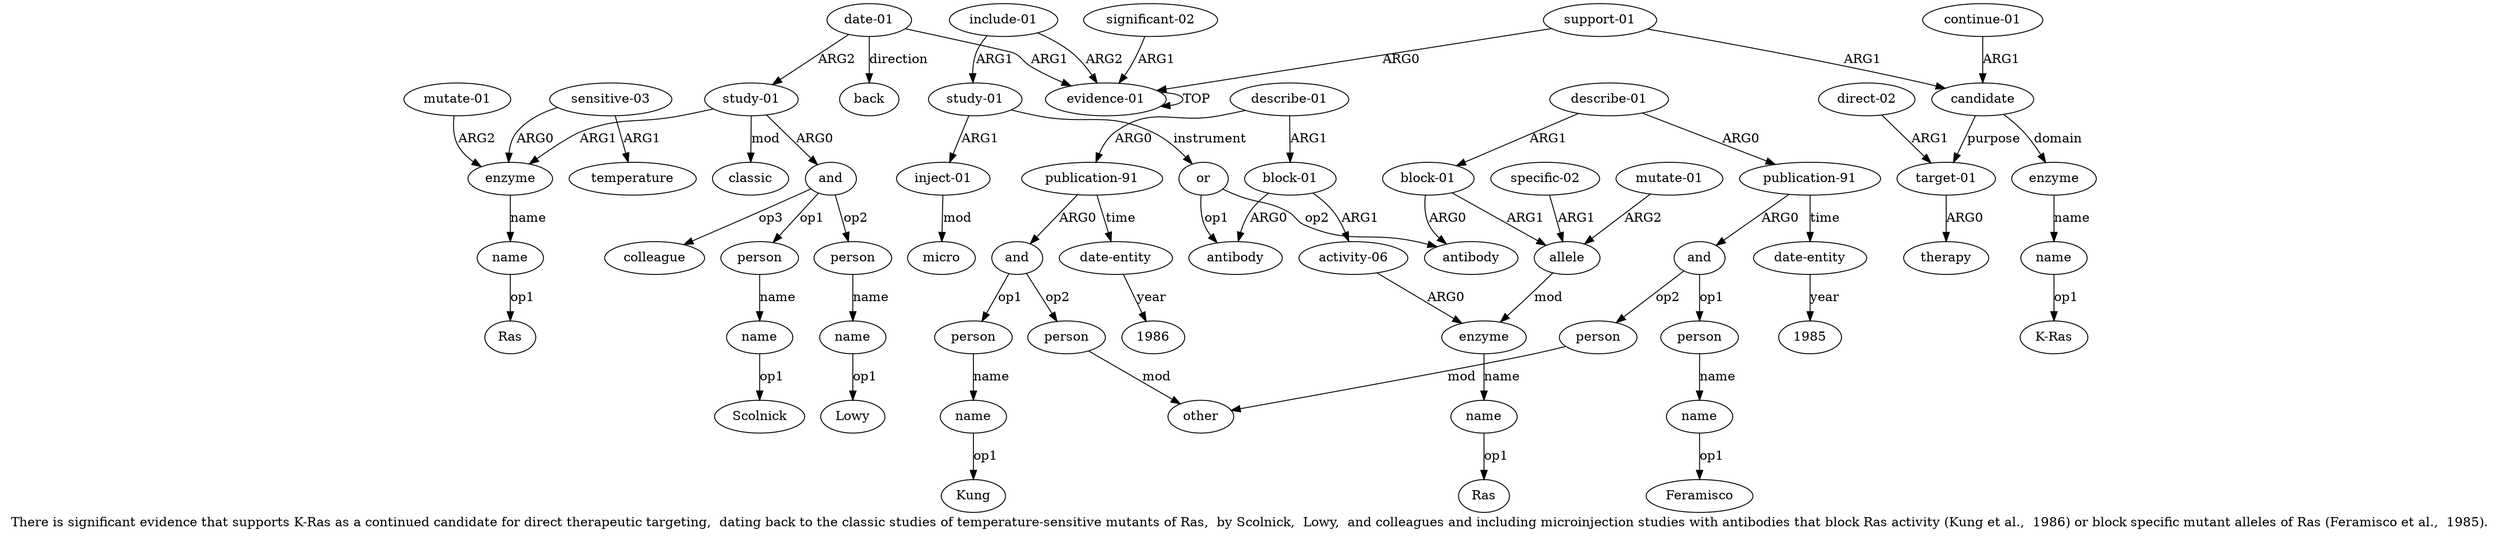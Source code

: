 digraph  {
	graph [label="There is significant evidence that supports K-Ras as a continued candidate for direct therapeutic targeting,  dating back to the \
classic studies of temperature-sensitive mutants of Ras,  by Scolnick,  Lowy,  and colleagues and including microinjection studies \
with antibodies that block Ras activity (Kung et al.,  1986) or block specific mutant alleles of Ras (Feramisco et al.,  1985)."];
	node [label="\N"];
	a20	 [color=black,
		gold_ind=20,
		gold_label="mutate-01",
		label="mutate-01",
		test_ind=20,
		test_label="mutate-01"];
	a18	 [color=black,
		gold_ind=18,
		gold_label=enzyme,
		label=enzyme,
		test_ind=18,
		test_label=enzyme];
	a20 -> a18 [key=0,
	color=black,
	gold_label=ARG2,
	label=ARG2,
	test_label=ARG2];
a21 [color=black,
	gold_ind=21,
	gold_label="sensitive-03",
	label="sensitive-03",
	test_ind=21,
	test_label="sensitive-03"];
a22 [color=black,
	gold_ind=22,
	gold_label=temperature,
	label=temperature,
	test_ind=22,
	test_label=temperature];
a21 -> a22 [key=0,
color=black,
gold_label=ARG1,
label=ARG1,
test_label=ARG1];
a21 -> a18 [key=0,
color=black,
gold_label=ARG0,
label=ARG0,
test_label=ARG0];
a23 [color=black,
gold_ind=23,
gold_label=classic,
label=classic,
test_ind=23,
test_label=classic];
a24 [color=black,
gold_ind=24,
gold_label=back,
label=back,
test_ind=24,
test_label=back];
a25 [color=black,
gold_ind=25,
gold_label="include-01",
label="include-01",
test_ind=25,
test_label="include-01"];
a26 [color=black,
gold_ind=26,
gold_label="study-01",
label="study-01",
test_ind=26,
test_label="study-01"];
a25 -> a26 [key=0,
color=black,
gold_label=ARG1,
label=ARG1,
test_label=ARG1];
a0 [color=black,
gold_ind=0,
gold_label="evidence-01",
label="evidence-01",
test_ind=0,
test_label="evidence-01"];
a25 -> a0 [key=0,
color=black,
gold_label=ARG2,
label=ARG2,
test_label=ARG2];
a27 [color=black,
gold_ind=27,
gold_label="inject-01",
label="inject-01",
test_ind=27,
test_label="inject-01"];
a26 -> a27 [key=0,
color=black,
gold_label=ARG1,
label=ARG1,
test_label=ARG1];
a29 [color=black,
gold_ind=29,
gold_label=or,
label=or,
test_ind=29,
test_label=or];
a26 -> a29 [key=0,
color=black,
gold_label=instrument,
label=instrument,
test_label=instrument];
a28 [color=black,
gold_ind=28,
gold_label=micro,
label=micro,
test_ind=28,
test_label=micro];
a27 -> a28 [key=0,
color=black,
gold_label=mod,
label=mod,
test_label=mod];
a30 [color=black,
gold_ind=30,
gold_label=antibody,
label=antibody,
test_ind=30,
test_label=antibody];
a29 -> a30 [key=0,
color=black,
gold_label=op1,
label=op1,
test_label=op1];
a43 [color=black,
gold_ind=43,
gold_label=antibody,
label=antibody,
test_ind=43,
test_label=antibody];
a29 -> a43 [key=0,
color=black,
gold_label=op2,
label=op2,
test_label=op2];
a31 [color=black,
gold_ind=31,
gold_label="block-01",
label="block-01",
test_ind=31,
test_label="block-01"];
a31 -> a30 [key=0,
color=black,
gold_label=ARG0,
label=ARG0,
test_label=ARG0];
a32 [color=black,
gold_ind=32,
gold_label="activity-06",
label="activity-06",
test_ind=32,
test_label="activity-06"];
a31 -> a32 [key=0,
color=black,
gold_label=ARG1,
label=ARG1,
test_label=ARG1];
"a9 K-Ras" [color=black,
gold_ind=-1,
gold_label="K-Ras",
label="K-Ras",
test_ind=-1,
test_label="K-Ras"];
"a39 Kung" [color=black,
gold_ind=-1,
gold_label=Kung,
label=Kung,
test_ind=-1,
test_label=Kung];
a37 [color=black,
gold_ind=37,
gold_label=and,
label=and,
test_ind=37,
test_label=and];
a38 [color=black,
gold_ind=38,
gold_label=person,
label=person,
test_ind=38,
test_label=person];
a37 -> a38 [key=0,
color=black,
gold_label=op1,
label=op1,
test_label=op1];
a40 [color=black,
gold_ind=40,
gold_label=person,
label=person,
test_ind=40,
test_label=person];
a37 -> a40 [key=0,
color=black,
gold_label=op2,
label=op2,
test_label=op2];
"a16 Lowy" [color=black,
gold_ind=-1,
gold_label=Lowy,
label=Lowy,
test_ind=-1,
test_label=Lowy];
a36 [color=black,
gold_ind=36,
gold_label="publication-91",
label="publication-91",
test_ind=36,
test_label="publication-91"];
a36 -> a37 [key=0,
color=black,
gold_label=ARG0,
label=ARG0,
test_label=ARG0];
a42 [color=black,
gold_ind=42,
gold_label="date-entity",
label="date-entity",
test_ind=42,
test_label="date-entity"];
a36 -> a42 [key=0,
color=black,
gold_label=time,
label=time,
test_label=time];
a33 [color=black,
gold_ind=33,
gold_label=enzyme,
label=enzyme,
test_ind=33,
test_label=enzyme];
a34 [color=black,
gold_ind=34,
gold_label=name,
label=name,
test_ind=34,
test_label=name];
a33 -> a34 [key=0,
color=black,
gold_label=name,
label=name,
test_label=name];
a35 [color=black,
gold_ind=35,
gold_label="describe-01",
label="describe-01",
test_ind=35,
test_label="describe-01"];
a35 -> a31 [key=0,
color=black,
gold_label=ARG1,
label=ARG1,
test_label=ARG1];
a35 -> a36 [key=0,
color=black,
gold_label=ARG0,
label=ARG0,
test_label=ARG0];
"a52 Feramisco" [color=black,
gold_ind=-1,
gold_label=Feramisco,
label=Feramisco,
test_ind=-1,
test_label=Feramisco];
"a34 Ras" [color=black,
gold_ind=-1,
gold_label=Ras,
label=Ras,
test_ind=-1,
test_label=Ras];
a34 -> "a34 Ras" [key=0,
color=black,
gold_label=op1,
label=op1,
test_label=op1];
a51 [color=black,
gold_ind=51,
gold_label=person,
label=person,
test_ind=51,
test_label=person];
a52 [color=black,
gold_ind=52,
gold_label=name,
label=name,
test_ind=52,
test_label=name];
a51 -> a52 [key=0,
color=black,
gold_label=name,
label=name,
test_label=name];
a50 [color=black,
gold_ind=50,
gold_label=and,
label=and,
test_ind=50,
test_label=and];
a50 -> a51 [key=0,
color=black,
gold_label=op1,
label=op1,
test_label=op1];
a53 [color=black,
gold_ind=53,
gold_label=person,
label=person,
test_ind=53,
test_label=person];
a50 -> a53 [key=0,
color=black,
gold_label=op2,
label=op2,
test_label=op2];
a41 [color=black,
gold_ind=41,
gold_label=other,
label=other,
test_ind=41,
test_label=other];
a53 -> a41 [key=0,
color=black,
gold_label=mod,
label=mod,
test_label=mod];
a52 -> "a52 Feramisco" [key=0,
color=black,
gold_label=op1,
label=op1,
test_label=op1];
a54 [color=black,
gold_ind=54,
gold_label="date-entity",
label="date-entity",
test_ind=54,
test_label="date-entity"];
"a54 1985" [color=black,
gold_ind=-1,
gold_label=1985,
label=1985,
test_ind=-1,
test_label=1985];
a54 -> "a54 1985" [key=0,
color=black,
gold_label=year,
label=year,
test_label=year];
a32 -> a33 [key=0,
color=black,
gold_label=ARG0,
label=ARG0,
test_label=ARG0];
a15 [color=black,
gold_ind=15,
gold_label=person,
label=person,
test_ind=15,
test_label=person];
a16 [color=black,
gold_ind=16,
gold_label=name,
label=name,
test_ind=16,
test_label=name];
a15 -> a16 [key=0,
color=black,
gold_label=name,
label=name,
test_label=name];
a14 [color=black,
gold_ind=14,
gold_label=name,
label=name,
test_ind=14,
test_label=name];
"a14 Scolnick" [color=black,
gold_ind=-1,
gold_label=Scolnick,
label=Scolnick,
test_ind=-1,
test_label=Scolnick];
a14 -> "a14 Scolnick" [key=0,
color=black,
gold_label=op1,
label=op1,
test_label=op1];
a17 [color=black,
gold_ind=17,
gold_label=colleague,
label=colleague,
test_ind=17,
test_label=colleague];
a16 -> "a16 Lowy" [key=0,
color=black,
gold_label=op1,
label=op1,
test_label=op1];
a11 [color=black,
gold_ind=11,
gold_label="study-01",
label="study-01",
test_ind=11,
test_label="study-01"];
a11 -> a23 [key=0,
color=black,
gold_label=mod,
label=mod,
test_label=mod];
a12 [color=black,
gold_ind=12,
gold_label=and,
label=and,
test_ind=12,
test_label=and];
a11 -> a12 [key=0,
color=black,
gold_label=ARG0,
label=ARG0,
test_label=ARG0];
a11 -> a18 [key=0,
color=black,
gold_label=ARG1,
label=ARG1,
test_label=ARG1];
a10 [color=black,
gold_ind=10,
gold_label="date-01",
label="date-01",
test_ind=10,
test_label="date-01"];
a10 -> a24 [key=0,
color=black,
gold_label=direction,
label=direction,
test_label=direction];
a10 -> a11 [key=0,
color=black,
gold_label=ARG2,
label=ARG2,
test_label=ARG2];
a10 -> a0 [key=0,
color=black,
gold_label=ARG1,
label=ARG1,
test_label=ARG1];
a13 [color=black,
gold_ind=13,
gold_label=person,
label=person,
test_ind=13,
test_label=person];
a13 -> a14 [key=0,
color=black,
gold_label=name,
label=name,
test_label=name];
a12 -> a15 [key=0,
color=black,
gold_label=op2,
label=op2,
test_label=op2];
a12 -> a17 [key=0,
color=black,
gold_label=op3,
label=op3,
test_label=op3];
a12 -> a13 [key=0,
color=black,
gold_label=op1,
label=op1,
test_label=op1];
a39 [color=black,
gold_ind=39,
gold_label=name,
label=name,
test_ind=39,
test_label=name];
a39 -> "a39 Kung" [key=0,
color=black,
gold_label=op1,
label=op1,
test_label=op1];
a38 -> a39 [key=0,
color=black,
gold_label=name,
label=name,
test_label=name];
a19 [color=black,
gold_ind=19,
gold_label=name,
label=name,
test_ind=19,
test_label=name];
"a19 Ras" [color=black,
gold_ind=-1,
gold_label=Ras,
label=Ras,
test_ind=-1,
test_label=Ras];
a19 -> "a19 Ras" [key=0,
color=black,
gold_label=op1,
label=op1,
test_label=op1];
a18 -> a19 [key=0,
color=black,
gold_label=name,
label=name,
test_label=name];
a1 [color=black,
gold_ind=1,
gold_label="significant-02",
label="significant-02",
test_ind=1,
test_label="significant-02"];
a1 -> a0 [key=0,
color=black,
gold_label=ARG1,
label=ARG1,
test_label=ARG1];
a0 -> a0 [key=0,
color=black,
gold_label=TOP,
label=TOP,
test_label=TOP];
a3 [color=black,
gold_ind=3,
gold_label=candidate,
label=candidate,
test_ind=3,
test_label=candidate];
a4 [color=black,
gold_ind=4,
gold_label="target-01",
label="target-01",
test_ind=4,
test_label="target-01"];
a3 -> a4 [key=0,
color=black,
gold_label=purpose,
label=purpose,
test_label=purpose];
a8 [color=black,
gold_ind=8,
gold_label=enzyme,
label=enzyme,
test_ind=8,
test_label=enzyme];
a3 -> a8 [key=0,
color=black,
gold_label=domain,
label=domain,
test_label=domain];
a2 [color=black,
gold_ind=2,
gold_label="support-01",
label="support-01",
test_ind=2,
test_label="support-01"];
a2 -> a0 [key=0,
color=black,
gold_label=ARG0,
label=ARG0,
test_label=ARG0];
a2 -> a3 [key=0,
color=black,
gold_label=ARG1,
label=ARG1,
test_label=ARG1];
a5 [color=black,
gold_ind=5,
gold_label=therapy,
label=therapy,
test_ind=5,
test_label=therapy];
a4 -> a5 [key=0,
color=black,
gold_label=ARG0,
label=ARG0,
test_label=ARG0];
a7 [color=black,
gold_ind=7,
gold_label="continue-01",
label="continue-01",
test_ind=7,
test_label="continue-01"];
a7 -> a3 [key=0,
color=black,
gold_label=ARG1,
label=ARG1,
test_label=ARG1];
a6 [color=black,
gold_ind=6,
gold_label="direct-02",
label="direct-02",
test_ind=6,
test_label="direct-02"];
a6 -> a4 [key=0,
color=black,
gold_label=ARG1,
label=ARG1,
test_label=ARG1];
a9 [color=black,
gold_ind=9,
gold_label=name,
label=name,
test_ind=9,
test_label=name];
a9 -> "a9 K-Ras" [key=0,
color=black,
gold_label=op1,
label=op1,
test_label=op1];
a8 -> a9 [key=0,
color=black,
gold_label=name,
label=name,
test_label=name];
"a42 1986" [color=black,
gold_ind=-1,
gold_label=1986,
label=1986,
test_ind=-1,
test_label=1986];
a46 [color=black,
gold_ind=46,
gold_label="mutate-01",
label="mutate-01",
test_ind=46,
test_label="mutate-01"];
a45 [color=black,
gold_ind=45,
gold_label=allele,
label=allele,
test_ind=45,
test_label=allele];
a46 -> a45 [key=0,
color=black,
gold_label=ARG2,
label=ARG2,
test_label=ARG2];
a47 [color=black,
gold_ind=47,
gold_label="specific-02",
label="specific-02",
test_ind=47,
test_label="specific-02"];
a47 -> a45 [key=0,
color=black,
gold_label=ARG1,
label=ARG1,
test_label=ARG1];
a44 [color=black,
gold_ind=44,
gold_label="block-01",
label="block-01",
test_ind=44,
test_label="block-01"];
a44 -> a45 [key=0,
color=black,
gold_label=ARG1,
label=ARG1,
test_label=ARG1];
a44 -> a43 [key=0,
color=black,
gold_label=ARG0,
label=ARG0,
test_label=ARG0];
a45 -> a33 [key=0,
color=black,
gold_label=mod,
label=mod,
test_label=mod];
a42 -> "a42 1986" [key=0,
color=black,
gold_label=year,
label=year,
test_label=year];
a40 -> a41 [key=0,
color=black,
gold_label=mod,
label=mod,
test_label=mod];
a48 [color=black,
gold_ind=48,
gold_label="describe-01",
label="describe-01",
test_ind=48,
test_label="describe-01"];
a48 -> a44 [key=0,
color=black,
gold_label=ARG1,
label=ARG1,
test_label=ARG1];
a49 [color=black,
gold_ind=49,
gold_label="publication-91",
label="publication-91",
test_ind=49,
test_label="publication-91"];
a48 -> a49 [key=0,
color=black,
gold_label=ARG0,
label=ARG0,
test_label=ARG0];
a49 -> a50 [key=0,
color=black,
gold_label=ARG0,
label=ARG0,
test_label=ARG0];
a49 -> a54 [key=0,
color=black,
gold_label=time,
label=time,
test_label=time];
}
